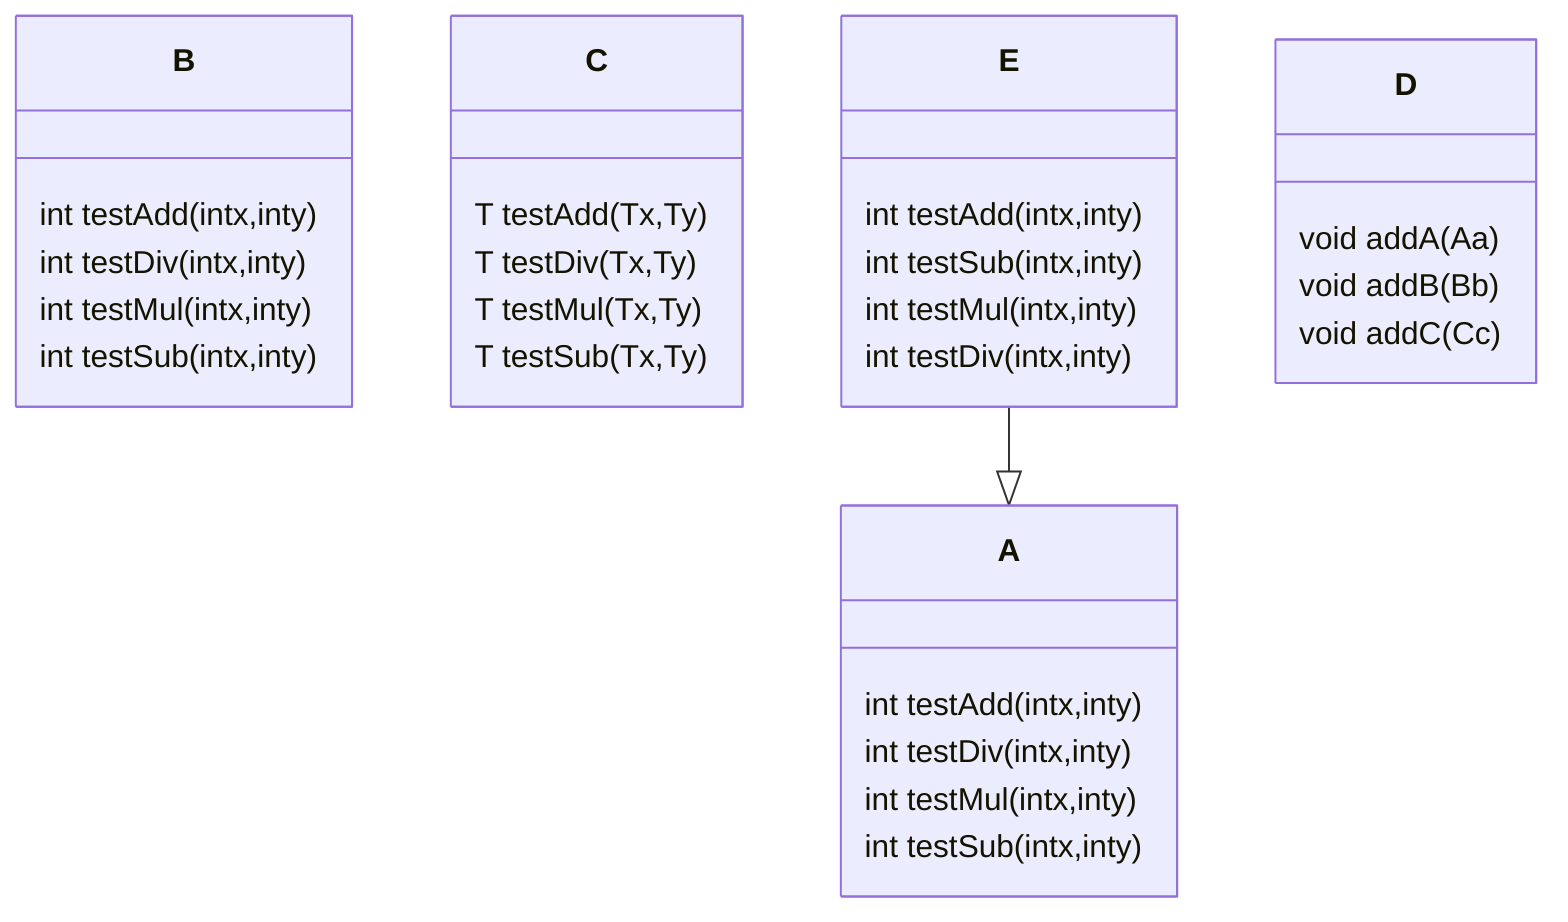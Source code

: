 classDiagram
class A {
  int testAdd(intx,inty)
  int testDiv(intx,inty)
  int testMul(intx,inty)
  int testSub(intx,inty)
}
class B {
  int testAdd(intx,inty)
  int testDiv(intx,inty)
  int testMul(intx,inty)
  int testSub(intx,inty)
}
class C {
  T testAdd(Tx,Ty)
  T testDiv(Tx,Ty)
  T testMul(Tx,Ty)
  T testSub(Tx,Ty)
}
class E {
  int testAdd(intx,inty)
  int testSub(intx,inty)
  int testMul(intx,inty)
  int testDiv(intx,inty)
}
class D {
  void addA(Aa)
  void addB(Bb)
  void addC(C<int>c)
}
E --|> A